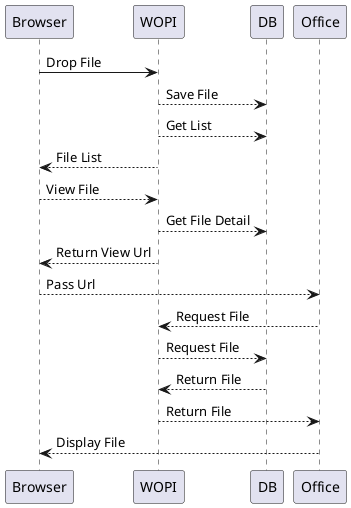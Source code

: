 @startuml

Browser -> WOPI: Drop File
WOPI --> DB : Save File
WOPI --> DB : Get List
WOPI --> Browser: File List
Browser --> WOPI : View File
WOPI --> DB : Get File Detail
WOPI --> Browser : Return View Url
Browser --> Office : Pass Url
Office --> WOPI : Request File
WOPI --> DB : Request File
DB --> WOPI : Return File
WOPI --> Office : Return File
Office --> Browser : Display File

@enduml